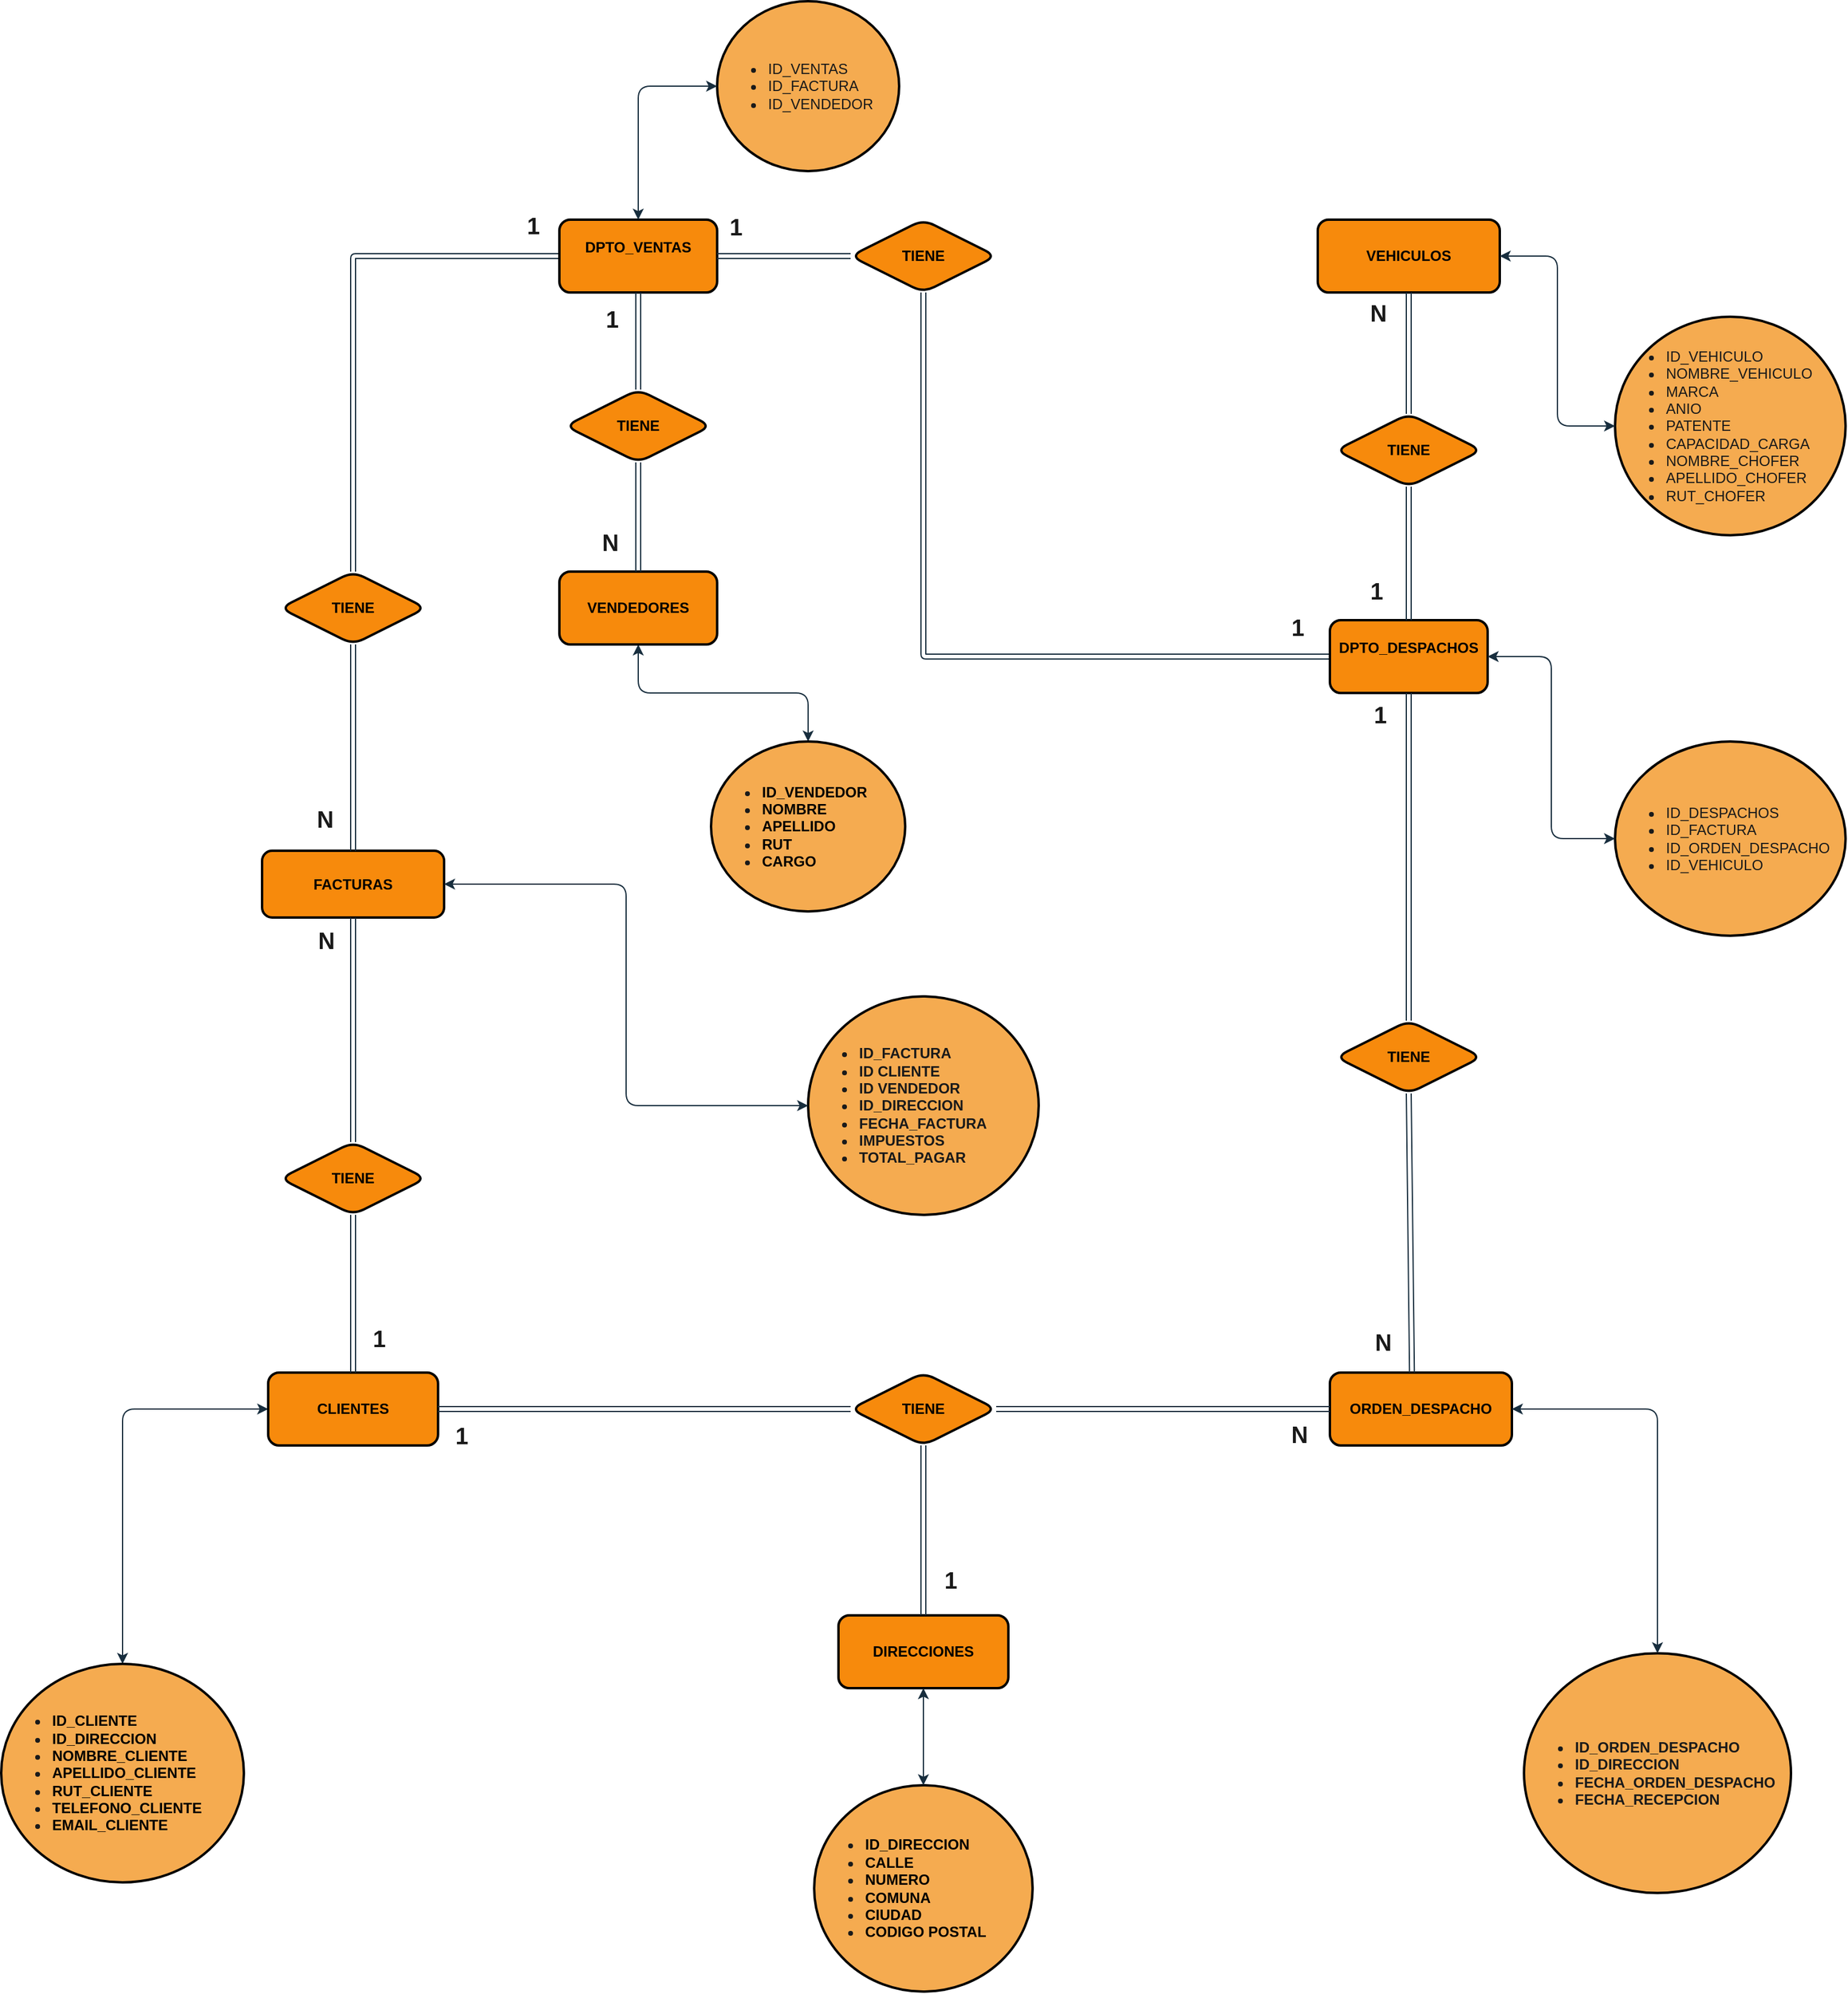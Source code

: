 <mxfile version="22.0.4" type="google">
  <diagram name="Página-1" id="1k23t4qGnjmdw8zkKLZZ">
    <mxGraphModel grid="1" page="1" gridSize="10" guides="1" tooltips="1" connect="1" arrows="1" fold="1" pageScale="1" pageWidth="827" pageHeight="1169" math="0" shadow="0">
      <root>
        <mxCell id="0" />
        <mxCell id="1" parent="0" />
        <mxCell id="j6GS85r5pPpASv1nKcc8-21" style="edgeStyle=orthogonalEdgeStyle;rounded=1;orthogonalLoop=1;jettySize=auto;html=1;exitX=0;exitY=0.5;exitDx=0;exitDy=0;startArrow=classic;startFill=1;labelBackgroundColor=none;fontColor=default;strokeColor=#182E3E;" edge="1" parent="1" source="NHeLsw_yhPCQy0wxF3gW-1" target="NHeLsw_yhPCQy0wxF3gW-5">
          <mxGeometry relative="1" as="geometry" />
        </mxCell>
        <mxCell id="NHeLsw_yhPCQy0wxF3gW-1" value="&lt;font color=&quot;#000000&quot;&gt;&lt;b&gt;CLIENTES&lt;/b&gt;&lt;/font&gt;" style="whiteSpace=wrap;html=1;align=center;labelBackgroundColor=none;fillColor=#F78A0C;strokeColor=#000000;fontColor=#1A1A1A;rounded=1;strokeWidth=2;" vertex="1" parent="1">
          <mxGeometry x="-530" y="630" width="140" height="60" as="geometry" />
        </mxCell>
        <mxCell id="j6GS85r5pPpASv1nKcc8-23" style="edgeStyle=orthogonalEdgeStyle;rounded=1;orthogonalLoop=1;jettySize=auto;html=1;exitX=0.5;exitY=1;exitDx=0;exitDy=0;entryX=0.5;entryY=0;entryDx=0;entryDy=0;startArrow=classic;startFill=1;labelBackgroundColor=none;fontColor=default;strokeColor=#182E3E;" edge="1" parent="1" source="NHeLsw_yhPCQy0wxF3gW-2" target="NHeLsw_yhPCQy0wxF3gW-14">
          <mxGeometry relative="1" as="geometry" />
        </mxCell>
        <mxCell id="NHeLsw_yhPCQy0wxF3gW-2" value="&lt;font color=&quot;#000000&quot;&gt;&lt;b&gt;VENDEDORES&lt;/b&gt;&lt;/font&gt;" style="whiteSpace=wrap;html=1;align=center;labelBackgroundColor=none;fillColor=#F78A0C;strokeColor=#000000;fontColor=#1A1A1A;rounded=1;strokeWidth=2;" vertex="1" parent="1">
          <mxGeometry x="-290" y="-30" width="130" height="60" as="geometry" />
        </mxCell>
        <mxCell id="NHeLsw_yhPCQy0wxF3gW-4" value="&lt;b&gt;&lt;font color=&quot;#000000&quot;&gt;FACTURAS&lt;/font&gt;&lt;/b&gt;" style="whiteSpace=wrap;html=1;align=center;labelBackgroundColor=none;fillColor=#F78A0C;strokeColor=#000000;fontColor=#1A1A1A;rounded=1;strokeWidth=2;" vertex="1" parent="1">
          <mxGeometry x="-535" y="200" width="150" height="55" as="geometry" />
        </mxCell>
        <mxCell id="NHeLsw_yhPCQy0wxF3gW-5" value="&lt;ul&gt;&lt;li&gt;&lt;b&gt;&lt;font color=&quot;#000000&quot;&gt;ID_CLIENTE&lt;/font&gt;&lt;/b&gt;&lt;/li&gt;&lt;li&gt;&lt;b&gt;&lt;font color=&quot;#000000&quot;&gt;ID_DIRECCION&lt;/font&gt;&lt;/b&gt;&lt;/li&gt;&lt;li&gt;&lt;b&gt;&lt;font color=&quot;#000000&quot;&gt;NOMBRE_CLIENTE&lt;/font&gt;&lt;/b&gt;&lt;/li&gt;&lt;li&gt;&lt;b&gt;&lt;font color=&quot;#000000&quot;&gt;APELLIDO_CLIENTE&lt;/font&gt;&lt;/b&gt;&lt;/li&gt;&lt;li&gt;&lt;b&gt;&lt;font color=&quot;#000000&quot;&gt;RUT_CLIENTE&lt;/font&gt;&lt;/b&gt;&lt;/li&gt;&lt;li&gt;&lt;b&gt;&lt;font color=&quot;#000000&quot;&gt;TELEFONO_CLIENTE&lt;/font&gt;&lt;/b&gt;&lt;/li&gt;&lt;li&gt;&lt;b&gt;&lt;font color=&quot;#000000&quot;&gt;EMAIL_CLIENTE&lt;/font&gt;&lt;/b&gt;&lt;/li&gt;&lt;/ul&gt;" style="ellipse;whiteSpace=wrap;html=1;align=left;labelBackgroundColor=none;fillColor=#F5AB50;strokeColor=#000000;fontColor=#1A1A1A;rounded=1;strokeWidth=2;" vertex="1" parent="1">
          <mxGeometry x="-750" y="870" width="200" height="180" as="geometry" />
        </mxCell>
        <mxCell id="NHeLsw_yhPCQy0wxF3gW-14" value="&lt;ul&gt;&lt;li&gt;&lt;font color=&quot;#000000&quot;&gt;&lt;b&gt;ID_VENDEDOR&lt;/b&gt;&lt;/font&gt;&lt;/li&gt;&lt;li&gt;&lt;font color=&quot;#000000&quot;&gt;&lt;b&gt;NOMBRE&lt;/b&gt;&lt;/font&gt;&lt;/li&gt;&lt;li&gt;&lt;font color=&quot;#000000&quot;&gt;&lt;b&gt;APELLIDO&lt;/b&gt;&lt;/font&gt;&lt;/li&gt;&lt;li&gt;&lt;font color=&quot;#000000&quot;&gt;&lt;b&gt;RUT&lt;/b&gt;&lt;/font&gt;&lt;/li&gt;&lt;li&gt;&lt;font color=&quot;#000000&quot;&gt;&lt;b&gt;CARGO&lt;/b&gt;&lt;/font&gt;&lt;/li&gt;&lt;/ul&gt;" style="ellipse;whiteSpace=wrap;html=1;align=left;labelBackgroundColor=none;fillColor=#F5AB50;strokeColor=#000000;fontColor=#1A1A1A;rounded=1;strokeWidth=2;" vertex="1" parent="1">
          <mxGeometry x="-165" y="110" width="160" height="140" as="geometry" />
        </mxCell>
        <mxCell id="NHeLsw_yhPCQy0wxF3gW-18" value="&lt;b&gt;&lt;font color=&quot;#000000&quot;&gt;TIENE&lt;/font&gt;&lt;/b&gt;" style="shape=rhombus;perimeter=rhombusPerimeter;whiteSpace=wrap;html=1;align=center;labelBackgroundColor=none;fillColor=#F78A0C;strokeColor=#000000;fontColor=#1A1A1A;rounded=1;strokeWidth=2;" vertex="1" parent="1">
          <mxGeometry x="-50" y="-320" width="120" height="60" as="geometry" />
        </mxCell>
        <mxCell id="j6GS85r5pPpASv1nKcc8-1" value="&lt;b&gt;&lt;font color=&quot;#000000&quot;&gt;ORDEN_DESPACHO&lt;/font&gt;&lt;/b&gt;" style="whiteSpace=wrap;html=1;align=center;labelBackgroundColor=none;fillColor=#F78A0C;strokeColor=#000000;fontColor=#1A1A1A;rounded=1;strokeWidth=2;" vertex="1" parent="1">
          <mxGeometry x="345" y="630" width="150" height="60" as="geometry" />
        </mxCell>
        <mxCell id="j6GS85r5pPpASv1nKcc8-2" value="&lt;ul&gt;&lt;li&gt;&lt;b&gt;ID_FACTURA&lt;/b&gt;&lt;/li&gt;&lt;li style=&quot;border-color: var(--border-color);&quot;&gt;&lt;b&gt;ID CLIENTE&lt;/b&gt;&lt;/li&gt;&lt;li style=&quot;border-color: var(--border-color);&quot;&gt;&lt;b&gt;ID VENDEDOR&lt;/b&gt;&lt;/li&gt;&lt;li style=&quot;border-color: var(--border-color);&quot;&gt;&lt;b&gt;ID_DIRECCION&lt;/b&gt;&lt;/li&gt;&lt;li&gt;&lt;b&gt;FECHA_FACTURA&lt;/b&gt;&lt;/li&gt;&lt;li&gt;&lt;b&gt;IMPUESTOS&lt;/b&gt;&lt;/li&gt;&lt;li&gt;&lt;b&gt;TOTAL_PAGAR&lt;/b&gt;&lt;/li&gt;&lt;/ul&gt;" style="ellipse;whiteSpace=wrap;html=1;align=left;labelBackgroundColor=none;fillColor=#F5AB50;strokeColor=#000000;fontColor=#1A1A1A;rounded=1;strokeWidth=2;" vertex="1" parent="1">
          <mxGeometry x="-85" y="320" width="190" height="180" as="geometry" />
        </mxCell>
        <mxCell id="j6GS85r5pPpASv1nKcc8-5" value="&lt;b&gt;&lt;font color=&quot;#000000&quot;&gt;TIENE&lt;/font&gt;&lt;/b&gt;" style="shape=rhombus;perimeter=rhombusPerimeter;whiteSpace=wrap;html=1;align=center;labelBackgroundColor=none;fillColor=#F78A0C;strokeColor=#000000;fontColor=#1A1A1A;rounded=1;strokeWidth=2;" vertex="1" parent="1">
          <mxGeometry x="-520" y="-30" width="120" height="60" as="geometry" />
        </mxCell>
        <mxCell id="j6GS85r5pPpASv1nKcc8-6" value="&lt;ul&gt;&lt;li&gt;&lt;b&gt;ID_ORDEN_DESPACHO&lt;/b&gt;&lt;/li&gt;&lt;li style=&quot;border-color: var(--border-color);&quot;&gt;&lt;b&gt;ID_DIRECCION&lt;/b&gt;&lt;/li&gt;&lt;li style=&quot;border-color: var(--border-color);&quot;&gt;&lt;b&gt;FECHA_ORDEN_DESPACHO&lt;/b&gt;&lt;/li&gt;&lt;li style=&quot;border-color: var(--border-color);&quot;&gt;&lt;b style=&quot;background-color: initial;&quot;&gt;FECHA_RECEPCION&lt;/b&gt;&lt;/li&gt;&lt;/ul&gt;" style="ellipse;whiteSpace=wrap;html=1;align=left;labelBackgroundColor=none;fillColor=#F5AB50;strokeColor=#000000;fontColor=#1A1A1A;rounded=1;strokeWidth=2;" vertex="1" parent="1">
          <mxGeometry x="505" y="861.25" width="220" height="197.5" as="geometry" />
        </mxCell>
        <mxCell id="j6GS85r5pPpASv1nKcc8-7" value="&lt;b&gt;&lt;font color=&quot;#000000&quot;&gt;TIENE&lt;/font&gt;&lt;/b&gt;" style="shape=rhombus;perimeter=rhombusPerimeter;whiteSpace=wrap;html=1;align=center;labelBackgroundColor=none;fillColor=#F78A0C;strokeColor=#000000;fontColor=#1A1A1A;rounded=1;strokeWidth=2;" vertex="1" parent="1">
          <mxGeometry x="-520" y="440" width="120" height="60" as="geometry" />
        </mxCell>
        <mxCell id="j6GS85r5pPpASv1nKcc8-28" value="" style="shape=link;html=1;rounded=1;entryX=0.5;entryY=0;entryDx=0;entryDy=0;exitX=0.5;exitY=1;exitDx=0;exitDy=0;labelBackgroundColor=none;fontColor=default;strokeColor=#182E3E;" edge="1" parent="1" source="j6GS85r5pPpASv1nKcc8-7" target="NHeLsw_yhPCQy0wxF3gW-1">
          <mxGeometry relative="1" as="geometry">
            <mxPoint x="340" y="780" as="sourcePoint" />
            <mxPoint x="500" y="780" as="targetPoint" />
          </mxGeometry>
        </mxCell>
        <mxCell id="j6GS85r5pPpASv1nKcc8-29" value="1" style="resizable=0;html=1;whiteSpace=wrap;align=right;verticalAlign=bottom;labelBackgroundColor=none;fillColor=#F5AB50;strokeColor=#909090;fontColor=#1A1A1A;rounded=1;fontStyle=1;fontSize=19;" connectable="0" vertex="1" parent="j6GS85r5pPpASv1nKcc8-28">
          <mxGeometry x="1" relative="1" as="geometry">
            <mxPoint x="28" y="-14" as="offset" />
          </mxGeometry>
        </mxCell>
        <mxCell id="j6GS85r5pPpASv1nKcc8-32" value="" style="shape=link;html=1;rounded=1;entryX=0.5;entryY=1;entryDx=0;entryDy=0;exitX=0.5;exitY=0;exitDx=0;exitDy=0;labelBackgroundColor=none;fontColor=default;strokeColor=#182E3E;" edge="1" parent="1" source="j6GS85r5pPpASv1nKcc8-7" target="NHeLsw_yhPCQy0wxF3gW-4">
          <mxGeometry relative="1" as="geometry">
            <mxPoint x="220" y="690" as="sourcePoint" />
            <mxPoint x="380" y="690" as="targetPoint" />
          </mxGeometry>
        </mxCell>
        <mxCell id="j6GS85r5pPpASv1nKcc8-33" value="N" style="resizable=0;html=1;whiteSpace=wrap;align=right;verticalAlign=bottom;labelBackgroundColor=none;fillColor=#F5AB50;strokeColor=#909090;fontColor=#1A1A1A;rounded=1;fontStyle=1;fontSize=19;" connectable="0" vertex="1" parent="j6GS85r5pPpASv1nKcc8-32">
          <mxGeometry x="1" relative="1" as="geometry">
            <mxPoint x="-14" y="33" as="offset" />
          </mxGeometry>
        </mxCell>
        <mxCell id="j6GS85r5pPpASv1nKcc8-36" value="" style="edgeStyle=orthogonalEdgeStyle;rounded=1;orthogonalLoop=1;jettySize=auto;html=1;startArrow=classic;startFill=1;entryX=0;entryY=0.5;entryDx=0;entryDy=0;exitX=1;exitY=0.5;exitDx=0;exitDy=0;labelBackgroundColor=none;fontColor=default;strokeColor=#182E3E;" edge="1" parent="1" source="NHeLsw_yhPCQy0wxF3gW-4" target="j6GS85r5pPpASv1nKcc8-2">
          <mxGeometry relative="1" as="geometry">
            <mxPoint x="200.5" y="580" as="sourcePoint" />
            <mxPoint x="279.5" y="480" as="targetPoint" />
          </mxGeometry>
        </mxCell>
        <mxCell id="j6GS85r5pPpASv1nKcc8-37" value="" style="shape=link;html=1;rounded=1;exitX=0.5;exitY=1;exitDx=0;exitDy=0;entryX=0.5;entryY=0;entryDx=0;entryDy=0;labelBackgroundColor=none;fontColor=default;strokeColor=#182E3E;" edge="1" parent="1" source="j6GS85r5pPpASv1nKcc8-5" target="NHeLsw_yhPCQy0wxF3gW-4">
          <mxGeometry relative="1" as="geometry">
            <mxPoint x="134.99" y="360.01" as="sourcePoint" />
            <mxPoint x="54.99" y="470.01" as="targetPoint" />
          </mxGeometry>
        </mxCell>
        <mxCell id="j6GS85r5pPpASv1nKcc8-38" value="N" style="resizable=0;html=1;whiteSpace=wrap;align=right;verticalAlign=bottom;labelBackgroundColor=none;fillColor=#F5AB50;strokeColor=#909090;fontColor=#1A1A1A;rounded=1;fontStyle=1;fontSize=19;" connectable="0" vertex="1" parent="j6GS85r5pPpASv1nKcc8-37">
          <mxGeometry x="1" relative="1" as="geometry">
            <mxPoint x="-15" y="-12" as="offset" />
          </mxGeometry>
        </mxCell>
        <mxCell id="j6GS85r5pPpASv1nKcc8-39" value="" style="shape=link;html=1;rounded=1;exitX=0.5;exitY=0;exitDx=0;exitDy=0;labelBackgroundColor=none;fontColor=default;strokeColor=#182E3E;entryX=0;entryY=0.5;entryDx=0;entryDy=0;" edge="1" parent="1" source="j6GS85r5pPpASv1nKcc8-5" target="Z4MrIaU6HC4P4dryGhvO-14">
          <mxGeometry relative="1" as="geometry">
            <mxPoint x="180" y="120" as="sourcePoint" />
            <mxPoint x="-600" y="-130" as="targetPoint" />
            <Array as="points">
              <mxPoint x="-460" y="-290" />
            </Array>
          </mxGeometry>
        </mxCell>
        <mxCell id="j6GS85r5pPpASv1nKcc8-40" value="1" style="resizable=0;html=1;whiteSpace=wrap;align=right;verticalAlign=bottom;labelBackgroundColor=none;fillColor=#F5AB50;strokeColor=#909090;fontColor=#1A1A1A;rounded=1;fontStyle=1;fontSize=19;" connectable="0" vertex="1" parent="j6GS85r5pPpASv1nKcc8-39">
          <mxGeometry x="1" relative="1" as="geometry">
            <mxPoint x="-15" y="-11" as="offset" />
          </mxGeometry>
        </mxCell>
        <mxCell id="j6GS85r5pPpASv1nKcc8-44" value="" style="shape=link;html=1;rounded=1;exitX=0.5;exitY=1;exitDx=0;exitDy=0;entryX=0;entryY=0.5;entryDx=0;entryDy=0;labelBackgroundColor=none;fontColor=default;strokeColor=#182E3E;" edge="1" parent="1" source="NHeLsw_yhPCQy0wxF3gW-18" target="Z4MrIaU6HC4P4dryGhvO-11">
          <mxGeometry relative="1" as="geometry">
            <mxPoint y="-300" as="sourcePoint" />
            <mxPoint x="320" y="105" as="targetPoint" />
            <Array as="points">
              <mxPoint x="10" y="40" />
            </Array>
          </mxGeometry>
        </mxCell>
        <mxCell id="j6GS85r5pPpASv1nKcc8-45" value="1" style="resizable=0;html=1;whiteSpace=wrap;align=right;verticalAlign=bottom;labelBackgroundColor=none;fillColor=#F5AB50;strokeColor=#909090;fontColor=#1A1A1A;rounded=1;fontStyle=1;fontSize=19;" connectable="0" vertex="1" parent="j6GS85r5pPpASv1nKcc8-44">
          <mxGeometry x="1" relative="1" as="geometry">
            <mxPoint x="-20" y="-10" as="offset" />
          </mxGeometry>
        </mxCell>
        <mxCell id="Z4MrIaU6HC4P4dryGhvO-2" value="&lt;font color=&quot;#000000&quot;&gt;&lt;b&gt;DIRECCIONES&lt;/b&gt;&lt;/font&gt;" style="whiteSpace=wrap;html=1;align=center;labelBackgroundColor=none;fillColor=#F78A0C;strokeColor=#000000;fontColor=#1A1A1A;rounded=1;strokeWidth=2;" vertex="1" parent="1">
          <mxGeometry x="-60" y="830" width="140" height="60" as="geometry" />
        </mxCell>
        <mxCell id="Z4MrIaU6HC4P4dryGhvO-3" value="&lt;b&gt;&lt;font color=&quot;#000000&quot;&gt;TIENE&lt;/font&gt;&lt;/b&gt;" style="shape=rhombus;perimeter=rhombusPerimeter;whiteSpace=wrap;html=1;align=center;labelBackgroundColor=none;fillColor=#F78A0C;strokeColor=#000000;fontColor=#1A1A1A;rounded=1;strokeWidth=2;" vertex="1" parent="1">
          <mxGeometry x="-50" y="630" width="120" height="60" as="geometry" />
        </mxCell>
        <mxCell id="Z4MrIaU6HC4P4dryGhvO-4" value="&lt;ul&gt;&lt;li&gt;&lt;font color=&quot;#000000&quot;&gt;&lt;b&gt;ID_DIRECCION&lt;/b&gt;&lt;/font&gt;&lt;/li&gt;&lt;li&gt;&lt;font color=&quot;#000000&quot;&gt;&lt;b&gt;CALLE&lt;/b&gt;&lt;/font&gt;&lt;/li&gt;&lt;li&gt;&lt;font color=&quot;#000000&quot;&gt;&lt;b&gt;NUMERO&lt;/b&gt;&lt;/font&gt;&lt;/li&gt;&lt;li&gt;&lt;font color=&quot;#000000&quot;&gt;&lt;b&gt;COMUNA&lt;/b&gt;&lt;/font&gt;&lt;/li&gt;&lt;li&gt;&lt;font color=&quot;#000000&quot;&gt;&lt;b&gt;CIUDAD&lt;/b&gt;&lt;/font&gt;&lt;/li&gt;&lt;li&gt;&lt;font color=&quot;#000000&quot;&gt;&lt;b&gt;CODIGO POSTAL&lt;/b&gt;&lt;/font&gt;&lt;/li&gt;&lt;/ul&gt;" style="ellipse;whiteSpace=wrap;html=1;align=left;labelBackgroundColor=none;fillColor=#F5AB50;strokeColor=#000000;fontColor=#1A1A1A;rounded=1;strokeWidth=2;" vertex="1" parent="1">
          <mxGeometry x="-80" y="970" width="180" height="170" as="geometry" />
        </mxCell>
        <mxCell id="Z4MrIaU6HC4P4dryGhvO-6" value="" style="shape=link;html=1;rounded=1;entryX=1;entryY=0.5;entryDx=0;entryDy=0;exitX=0;exitY=0.5;exitDx=0;exitDy=0;labelBackgroundColor=none;fontColor=default;strokeColor=#182E3E;" edge="1" parent="1" source="Z4MrIaU6HC4P4dryGhvO-3" target="NHeLsw_yhPCQy0wxF3gW-1">
          <mxGeometry relative="1" as="geometry">
            <mxPoint x="-650" y="570" as="sourcePoint" />
            <mxPoint x="-470" y="600" as="targetPoint" />
          </mxGeometry>
        </mxCell>
        <mxCell id="Z4MrIaU6HC4P4dryGhvO-7" value="1" style="resizable=0;html=1;whiteSpace=wrap;align=right;verticalAlign=bottom;labelBackgroundColor=none;fillColor=#F5AB50;strokeColor=#909090;fontColor=#1A1A1A;rounded=1;fontStyle=1;fontSize=19;" connectable="0" vertex="1" parent="Z4MrIaU6HC4P4dryGhvO-6">
          <mxGeometry x="1" relative="1" as="geometry">
            <mxPoint x="26" y="36" as="offset" />
          </mxGeometry>
        </mxCell>
        <mxCell id="Z4MrIaU6HC4P4dryGhvO-8" value="" style="shape=link;html=1;rounded=1;entryX=0.5;entryY=0;entryDx=0;entryDy=0;exitX=0.5;exitY=1;exitDx=0;exitDy=0;labelBackgroundColor=none;fontColor=default;strokeColor=#182E3E;" edge="1" parent="1" source="Z4MrIaU6HC4P4dryGhvO-3" target="Z4MrIaU6HC4P4dryGhvO-2">
          <mxGeometry relative="1" as="geometry">
            <mxPoint x="-620" y="760" as="sourcePoint" />
            <mxPoint x="-510" y="790" as="targetPoint" />
          </mxGeometry>
        </mxCell>
        <mxCell id="Z4MrIaU6HC4P4dryGhvO-9" value="1" style="resizable=0;html=1;whiteSpace=wrap;align=right;verticalAlign=bottom;labelBackgroundColor=none;fillColor=#F5AB50;strokeColor=#909090;fontColor=#1A1A1A;rounded=1;fontStyle=1;fontSize=19;" connectable="0" vertex="1" parent="Z4MrIaU6HC4P4dryGhvO-8">
          <mxGeometry x="1" relative="1" as="geometry">
            <mxPoint x="29" y="-15" as="offset" />
          </mxGeometry>
        </mxCell>
        <mxCell id="Z4MrIaU6HC4P4dryGhvO-11" value="&lt;font color=&quot;#000000&quot;&gt;&lt;b&gt;DPTO_DESPACHOS&lt;br&gt;&lt;br&gt;&lt;/b&gt;&lt;/font&gt;" style="whiteSpace=wrap;html=1;align=center;labelBackgroundColor=none;fillColor=#F78A0C;strokeColor=#000000;fontColor=#1A1A1A;rounded=1;strokeWidth=2;" vertex="1" parent="1">
          <mxGeometry x="345" y="10" width="130" height="60" as="geometry" />
        </mxCell>
        <mxCell id="Z4MrIaU6HC4P4dryGhvO-13" value="&lt;ul&gt;&lt;li&gt;ID_DESPACHOS&lt;/li&gt;&lt;li&gt;ID_FACTURA&lt;/li&gt;&lt;li&gt;ID_ORDEN_DESPACHO&lt;/li&gt;&lt;li&gt;ID_VEHICULO&lt;/li&gt;&lt;/ul&gt;" style="ellipse;whiteSpace=wrap;html=1;align=left;labelBackgroundColor=none;fillColor=#F5AB50;strokeColor=#000000;fontColor=#1A1A1A;rounded=1;strokeWidth=2;" vertex="1" parent="1">
          <mxGeometry x="580" y="110" width="190" height="160" as="geometry" />
        </mxCell>
        <mxCell id="Z4MrIaU6HC4P4dryGhvO-14" value="&lt;font color=&quot;#000000&quot;&gt;&lt;b&gt;DPTO_VENTAS&lt;br&gt;&lt;br&gt;&lt;/b&gt;&lt;/font&gt;" style="whiteSpace=wrap;html=1;align=center;labelBackgroundColor=none;fillColor=#F78A0C;strokeColor=#000000;fontColor=#1A1A1A;rounded=1;strokeWidth=2;" vertex="1" parent="1">
          <mxGeometry x="-290" y="-320" width="130" height="60" as="geometry" />
        </mxCell>
        <mxCell id="Z4MrIaU6HC4P4dryGhvO-15" value="&lt;ul&gt;&lt;li&gt;ID_VENTAS&lt;/li&gt;&lt;li&gt;ID_FACTURA&lt;/li&gt;&lt;li&gt;ID_VENDEDOR&lt;/li&gt;&lt;/ul&gt;" style="ellipse;whiteSpace=wrap;html=1;align=left;labelBackgroundColor=none;fillColor=#F5AB50;strokeColor=#000000;fontColor=#1A1A1A;rounded=1;strokeWidth=2;" vertex="1" parent="1">
          <mxGeometry x="-160" y="-500" width="150" height="140" as="geometry" />
        </mxCell>
        <mxCell id="Z4MrIaU6HC4P4dryGhvO-16" value="&lt;b&gt;&lt;font color=&quot;#000000&quot;&gt;TIENE&lt;/font&gt;&lt;/b&gt;" style="shape=rhombus;perimeter=rhombusPerimeter;whiteSpace=wrap;html=1;align=center;labelBackgroundColor=none;fillColor=#F78A0C;strokeColor=#000000;fontColor=#1A1A1A;rounded=1;strokeWidth=2;" vertex="1" parent="1">
          <mxGeometry x="-285" y="-180" width="120" height="60" as="geometry" />
        </mxCell>
        <mxCell id="Z4MrIaU6HC4P4dryGhvO-22" value="" style="shape=link;html=1;rounded=1;exitX=0.5;exitY=0;exitDx=0;exitDy=0;labelBackgroundColor=none;fontColor=default;strokeColor=#182E3E;entryX=0.5;entryY=1;entryDx=0;entryDy=0;" edge="1" parent="1" source="Z4MrIaU6HC4P4dryGhvO-16" target="Z4MrIaU6HC4P4dryGhvO-14">
          <mxGeometry relative="1" as="geometry">
            <mxPoint x="-540" y="30" as="sourcePoint" />
            <mxPoint x="-450" y="-240" as="targetPoint" />
            <Array as="points" />
          </mxGeometry>
        </mxCell>
        <mxCell id="Z4MrIaU6HC4P4dryGhvO-23" value="1" style="resizable=0;html=1;whiteSpace=wrap;align=right;verticalAlign=bottom;labelBackgroundColor=none;fillColor=#F5AB50;strokeColor=#909090;fontColor=#1A1A1A;rounded=1;fontStyle=1;fontSize=19;" connectable="0" vertex="1" parent="Z4MrIaU6HC4P4dryGhvO-22">
          <mxGeometry x="1" relative="1" as="geometry">
            <mxPoint x="-15" y="36" as="offset" />
          </mxGeometry>
        </mxCell>
        <mxCell id="Z4MrIaU6HC4P4dryGhvO-24" style="edgeStyle=orthogonalEdgeStyle;rounded=1;orthogonalLoop=1;jettySize=auto;html=1;exitX=0.5;exitY=0;exitDx=0;exitDy=0;entryX=0;entryY=0.5;entryDx=0;entryDy=0;startArrow=classic;startFill=1;labelBackgroundColor=none;fontColor=default;strokeColor=#182E3E;" edge="1" parent="1" source="Z4MrIaU6HC4P4dryGhvO-14" target="Z4MrIaU6HC4P4dryGhvO-15">
          <mxGeometry relative="1" as="geometry">
            <mxPoint x="-459" y="-310" as="sourcePoint" />
            <mxPoint x="-368" y="-190" as="targetPoint" />
          </mxGeometry>
        </mxCell>
        <mxCell id="Z4MrIaU6HC4P4dryGhvO-25" value="" style="shape=link;html=1;rounded=1;exitX=0.5;exitY=1;exitDx=0;exitDy=0;labelBackgroundColor=none;fontColor=default;strokeColor=#182E3E;entryX=0.5;entryY=0;entryDx=0;entryDy=0;" edge="1" parent="1" source="Z4MrIaU6HC4P4dryGhvO-16" target="NHeLsw_yhPCQy0wxF3gW-2">
          <mxGeometry relative="1" as="geometry">
            <mxPoint x="-650" y="160" as="sourcePoint" />
            <mxPoint x="-590" y="-120" as="targetPoint" />
            <Array as="points" />
          </mxGeometry>
        </mxCell>
        <mxCell id="Z4MrIaU6HC4P4dryGhvO-26" value="N" style="resizable=0;html=1;whiteSpace=wrap;align=right;verticalAlign=bottom;labelBackgroundColor=none;fillColor=#F5AB50;strokeColor=#909090;fontColor=#1A1A1A;rounded=1;fontStyle=1;fontSize=19;" connectable="0" vertex="1" parent="Z4MrIaU6HC4P4dryGhvO-25">
          <mxGeometry x="1" relative="1" as="geometry">
            <mxPoint x="-15" y="-10" as="offset" />
          </mxGeometry>
        </mxCell>
        <mxCell id="Z4MrIaU6HC4P4dryGhvO-27" value="" style="shape=link;html=1;rounded=1;labelBackgroundColor=none;fontColor=default;strokeColor=#182E3E;exitX=0.5;exitY=0;exitDx=0;exitDy=0;entryX=0.5;entryY=1;entryDx=0;entryDy=0;" edge="1" parent="1" source="Z4MrIaU6HC4P4dryGhvO-29" target="Z4MrIaU6HC4P4dryGhvO-11">
          <mxGeometry relative="1" as="geometry">
            <mxPoint x="30" y="-290" as="sourcePoint" />
            <mxPoint x="-110" y="-310" as="targetPoint" />
            <Array as="points" />
          </mxGeometry>
        </mxCell>
        <mxCell id="Z4MrIaU6HC4P4dryGhvO-28" value="1" style="resizable=0;html=1;whiteSpace=wrap;align=right;verticalAlign=bottom;labelBackgroundColor=none;fillColor=#F5AB50;strokeColor=#909090;fontColor=#1A1A1A;rounded=1;fontStyle=1;fontSize=19;" connectable="0" vertex="1" parent="Z4MrIaU6HC4P4dryGhvO-27">
          <mxGeometry x="1" relative="1" as="geometry">
            <mxPoint x="-17" y="32" as="offset" />
          </mxGeometry>
        </mxCell>
        <mxCell id="Z4MrIaU6HC4P4dryGhvO-29" value="&lt;b&gt;&lt;font color=&quot;#000000&quot;&gt;TIENE&lt;/font&gt;&lt;/b&gt;" style="shape=rhombus;perimeter=rhombusPerimeter;whiteSpace=wrap;html=1;align=center;labelBackgroundColor=none;fillColor=#F78A0C;strokeColor=#000000;fontColor=#1A1A1A;rounded=1;strokeWidth=2;" vertex="1" parent="1">
          <mxGeometry x="350" y="340" width="120" height="60" as="geometry" />
        </mxCell>
        <mxCell id="Z4MrIaU6HC4P4dryGhvO-30" value="" style="shape=link;html=1;rounded=1;exitX=0.5;exitY=1;exitDx=0;exitDy=0;labelBackgroundColor=none;fontColor=default;strokeColor=#182E3E;entryX=0.451;entryY=0;entryDx=0;entryDy=0;entryPerimeter=0;" edge="1" parent="1" source="Z4MrIaU6HC4P4dryGhvO-29" target="j6GS85r5pPpASv1nKcc8-1">
          <mxGeometry relative="1" as="geometry">
            <mxPoint x="-400" y="-200" as="sourcePoint" />
            <mxPoint x="-395" y="-110" as="targetPoint" />
            <Array as="points" />
          </mxGeometry>
        </mxCell>
        <mxCell id="Z4MrIaU6HC4P4dryGhvO-31" value="N" style="resizable=0;html=1;whiteSpace=wrap;align=right;verticalAlign=bottom;labelBackgroundColor=none;fillColor=#F5AB50;strokeColor=#909090;fontColor=#1A1A1A;rounded=1;fontStyle=1;fontSize=19;" connectable="0" vertex="1" parent="Z4MrIaU6HC4P4dryGhvO-30">
          <mxGeometry x="1" relative="1" as="geometry">
            <mxPoint x="-15" y="-10" as="offset" />
          </mxGeometry>
        </mxCell>
        <mxCell id="Z4MrIaU6HC4P4dryGhvO-32" style="edgeStyle=orthogonalEdgeStyle;rounded=1;orthogonalLoop=1;jettySize=auto;html=1;exitX=1;exitY=0.5;exitDx=0;exitDy=0;entryX=0;entryY=0.5;entryDx=0;entryDy=0;startArrow=classic;startFill=1;labelBackgroundColor=none;fontColor=default;strokeColor=#182E3E;" edge="1" parent="1" source="Z4MrIaU6HC4P4dryGhvO-11" target="Z4MrIaU6HC4P4dryGhvO-13">
          <mxGeometry relative="1" as="geometry">
            <mxPoint x="210" y="-470" as="sourcePoint" />
            <mxPoint x="400.0" y="-260" as="targetPoint" />
          </mxGeometry>
        </mxCell>
        <mxCell id="Z4MrIaU6HC4P4dryGhvO-33" style="edgeStyle=orthogonalEdgeStyle;rounded=1;orthogonalLoop=1;jettySize=auto;html=1;exitX=0.5;exitY=1;exitDx=0;exitDy=0;startArrow=classic;startFill=1;labelBackgroundColor=none;fontColor=default;strokeColor=#182E3E;entryX=0.5;entryY=0;entryDx=0;entryDy=0;" edge="1" parent="1" source="Z4MrIaU6HC4P4dryGhvO-2" target="Z4MrIaU6HC4P4dryGhvO-4">
          <mxGeometry relative="1" as="geometry">
            <mxPoint x="-180" y="760" as="sourcePoint" />
            <mxPoint x="-220" y="850" as="targetPoint" />
          </mxGeometry>
        </mxCell>
        <mxCell id="Z4MrIaU6HC4P4dryGhvO-34" value="&lt;b&gt;&lt;font color=&quot;#000000&quot;&gt;TIENE&lt;/font&gt;&lt;/b&gt;" style="shape=rhombus;perimeter=rhombusPerimeter;whiteSpace=wrap;html=1;align=center;labelBackgroundColor=none;fillColor=#F78A0C;strokeColor=#000000;fontColor=#1A1A1A;rounded=1;strokeWidth=2;" vertex="1" parent="1">
          <mxGeometry x="350" y="-160" width="120" height="60" as="geometry" />
        </mxCell>
        <mxCell id="Z4MrIaU6HC4P4dryGhvO-35" value="&lt;b&gt;&lt;font color=&quot;#000000&quot;&gt;VEHICULOS&lt;/font&gt;&lt;/b&gt;" style="whiteSpace=wrap;html=1;align=center;labelBackgroundColor=none;fillColor=#F78A0C;strokeColor=#000000;fontColor=#1A1A1A;rounded=1;strokeWidth=2;" vertex="1" parent="1">
          <mxGeometry x="335" y="-320" width="150" height="60" as="geometry" />
        </mxCell>
        <mxCell id="Z4MrIaU6HC4P4dryGhvO-36" value="&lt;ul&gt;&lt;li&gt;ID_VEHICULO&lt;/li&gt;&lt;li&gt;NOMBRE_VEHICULO&lt;/li&gt;&lt;li&gt;MARCA&lt;/li&gt;&lt;li&gt;ANIO&lt;/li&gt;&lt;li&gt;PATENTE&lt;/li&gt;&lt;li&gt;CAPACIDAD_CARGA&lt;/li&gt;&lt;li&gt;NOMBRE_CHOFER&lt;/li&gt;&lt;li&gt;APELLIDO_CHOFER&lt;/li&gt;&lt;li&gt;RUT_CHOFER&lt;/li&gt;&lt;/ul&gt;" style="ellipse;whiteSpace=wrap;html=1;align=left;labelBackgroundColor=none;fillColor=#F5AB50;strokeColor=#000000;fontColor=#1A1A1A;rounded=1;strokeWidth=2;" vertex="1" parent="1">
          <mxGeometry x="580" y="-240" width="190" height="180" as="geometry" />
        </mxCell>
        <mxCell id="Z4MrIaU6HC4P4dryGhvO-37" value="" style="shape=link;html=1;rounded=1;labelBackgroundColor=none;fontColor=default;strokeColor=#182E3E;entryX=0;entryY=0.5;entryDx=0;entryDy=0;exitX=1;exitY=0.5;exitDx=0;exitDy=0;" edge="1" parent="1" source="Z4MrIaU6HC4P4dryGhvO-3" target="j6GS85r5pPpASv1nKcc8-1">
          <mxGeometry relative="1" as="geometry">
            <mxPoint x="40" y="300" as="sourcePoint" />
            <mxPoint x="-130" y="350" as="targetPoint" />
            <Array as="points" />
          </mxGeometry>
        </mxCell>
        <mxCell id="Z4MrIaU6HC4P4dryGhvO-38" value="N" style="resizable=0;html=1;whiteSpace=wrap;align=right;verticalAlign=bottom;labelBackgroundColor=none;fillColor=#F5AB50;strokeColor=#909090;fontColor=#1A1A1A;rounded=1;fontStyle=1;fontSize=19;" connectable="0" vertex="1" parent="Z4MrIaU6HC4P4dryGhvO-37">
          <mxGeometry x="1" relative="1" as="geometry">
            <mxPoint x="-17" y="35" as="offset" />
          </mxGeometry>
        </mxCell>
        <mxCell id="Z4MrIaU6HC4P4dryGhvO-39" value="" style="shape=link;html=1;rounded=1;exitX=0.5;exitY=1;exitDx=0;exitDy=0;entryX=0.5;entryY=0;entryDx=0;entryDy=0;labelBackgroundColor=none;fontColor=default;strokeColor=#182E3E;" edge="1" parent="1" source="Z4MrIaU6HC4P4dryGhvO-34" target="Z4MrIaU6HC4P4dryGhvO-11">
          <mxGeometry relative="1" as="geometry">
            <mxPoint x="-130" y="-380" as="sourcePoint" />
            <mxPoint x="80" y="-360" as="targetPoint" />
          </mxGeometry>
        </mxCell>
        <mxCell id="Z4MrIaU6HC4P4dryGhvO-40" value="1" style="resizable=0;html=1;whiteSpace=wrap;align=right;verticalAlign=bottom;labelBackgroundColor=none;fillColor=#F5AB50;strokeColor=#909090;fontColor=#1A1A1A;rounded=1;fontStyle=1;fontSize=19;" connectable="0" vertex="1" parent="Z4MrIaU6HC4P4dryGhvO-39">
          <mxGeometry x="1" relative="1" as="geometry">
            <mxPoint x="-20" y="-10" as="offset" />
          </mxGeometry>
        </mxCell>
        <mxCell id="Z4MrIaU6HC4P4dryGhvO-41" value="" style="shape=link;html=1;rounded=1;exitX=0.5;exitY=0;exitDx=0;exitDy=0;entryX=0.5;entryY=1;entryDx=0;entryDy=0;labelBackgroundColor=none;fontColor=default;strokeColor=#182E3E;" edge="1" parent="1" source="Z4MrIaU6HC4P4dryGhvO-34" target="Z4MrIaU6HC4P4dryGhvO-35">
          <mxGeometry relative="1" as="geometry">
            <mxPoint x="80" y="-520" as="sourcePoint" />
            <mxPoint x="145" y="-390" as="targetPoint" />
          </mxGeometry>
        </mxCell>
        <mxCell id="Z4MrIaU6HC4P4dryGhvO-42" value="N" style="resizable=0;html=1;whiteSpace=wrap;align=right;verticalAlign=bottom;labelBackgroundColor=none;fillColor=#F5AB50;strokeColor=#909090;fontColor=#1A1A1A;rounded=1;fontStyle=1;fontSize=19;" connectable="0" vertex="1" parent="Z4MrIaU6HC4P4dryGhvO-41">
          <mxGeometry x="1" relative="1" as="geometry">
            <mxPoint x="-17" y="31" as="offset" />
          </mxGeometry>
        </mxCell>
        <mxCell id="Z4MrIaU6HC4P4dryGhvO-43" style="edgeStyle=orthogonalEdgeStyle;rounded=1;orthogonalLoop=1;jettySize=auto;html=1;exitX=1;exitY=0.5;exitDx=0;exitDy=0;entryX=0;entryY=0.5;entryDx=0;entryDy=0;startArrow=classic;startFill=1;labelBackgroundColor=none;fontColor=default;strokeColor=#182E3E;" edge="1" parent="1" source="Z4MrIaU6HC4P4dryGhvO-35" target="Z4MrIaU6HC4P4dryGhvO-36">
          <mxGeometry relative="1" as="geometry">
            <mxPoint x="280" y="-480" as="sourcePoint" />
            <mxPoint x="430" y="-240" as="targetPoint" />
          </mxGeometry>
        </mxCell>
        <mxCell id="Z4MrIaU6HC4P4dryGhvO-44" value="" style="edgeStyle=orthogonalEdgeStyle;rounded=1;orthogonalLoop=1;jettySize=auto;html=1;startArrow=classic;startFill=1;entryX=0.5;entryY=0;entryDx=0;entryDy=0;exitX=1;exitY=0.5;exitDx=0;exitDy=0;labelBackgroundColor=none;fontColor=default;strokeColor=#182E3E;" edge="1" parent="1" source="j6GS85r5pPpASv1nKcc8-1" target="j6GS85r5pPpASv1nKcc8-6">
          <mxGeometry relative="1" as="geometry">
            <mxPoint x="240" y="360" as="sourcePoint" />
            <mxPoint x="310" y="497" as="targetPoint" />
          </mxGeometry>
        </mxCell>
        <mxCell id="Z4MrIaU6HC4P4dryGhvO-50" value="" style="shape=link;html=1;rounded=1;exitX=0;exitY=0.5;exitDx=0;exitDy=0;entryX=1;entryY=0.5;entryDx=0;entryDy=0;labelBackgroundColor=none;fontColor=default;strokeColor=#182E3E;" edge="1" parent="1" source="NHeLsw_yhPCQy0wxF3gW-18" target="Z4MrIaU6HC4P4dryGhvO-14">
          <mxGeometry relative="1" as="geometry">
            <mxPoint x="130" y="-280" as="sourcePoint" />
            <mxPoint x="130" y="-170" as="targetPoint" />
          </mxGeometry>
        </mxCell>
        <mxCell id="Z4MrIaU6HC4P4dryGhvO-51" value="1" style="resizable=0;html=1;whiteSpace=wrap;align=right;verticalAlign=bottom;labelBackgroundColor=none;fillColor=#F5AB50;strokeColor=#909090;fontColor=#1A1A1A;rounded=1;fontStyle=1;fontSize=19;" connectable="0" vertex="1" parent="Z4MrIaU6HC4P4dryGhvO-50">
          <mxGeometry x="1" relative="1" as="geometry">
            <mxPoint x="22" y="-10" as="offset" />
          </mxGeometry>
        </mxCell>
      </root>
    </mxGraphModel>
  </diagram>
</mxfile>
